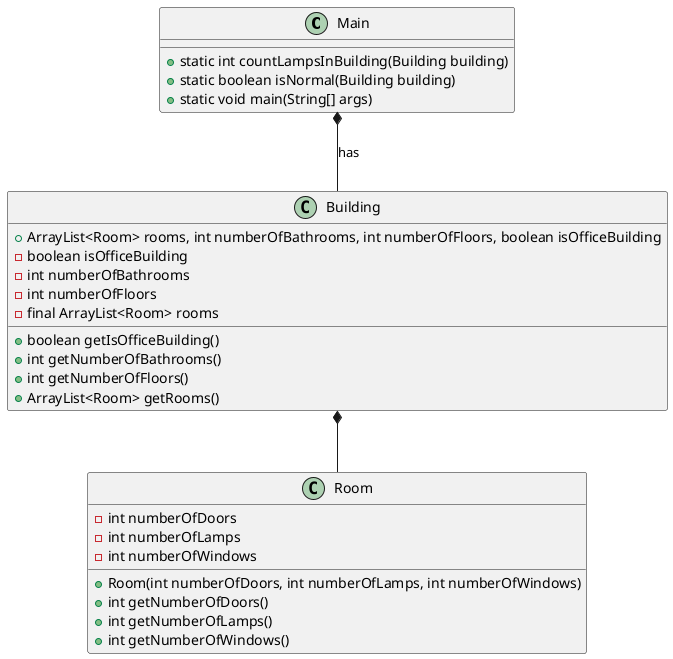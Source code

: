 @startuml
Main *-- Building:has
Building *-- Room

Building : + ArrayList<Room> rooms, int numberOfBathrooms, int numberOfFloors, boolean isOfficeBuilding
Building : + boolean getIsOfficeBuilding()
Building : + int getNumberOfBathrooms()
Building : + int getNumberOfFloors()
Building : + ArrayList<Room> getRooms()
Building : - boolean isOfficeBuilding
Building : - int numberOfBathrooms
Building : - int numberOfFloors
Building : - final ArrayList<Room> rooms

Main : +  static int countLampsInBuilding(Building building)
Main : +  static boolean isNormal(Building building)
Main : +  static void main(String[] args)

Room : + Room(int numberOfDoors, int numberOfLamps, int numberOfWindows)
Room : + int getNumberOfDoors()
Room : + int getNumberOfLamps()
Room : + int getNumberOfWindows()
Room : - int numberOfDoors
Room : - int numberOfLamps
Room : - int numberOfWindows
@enduml
